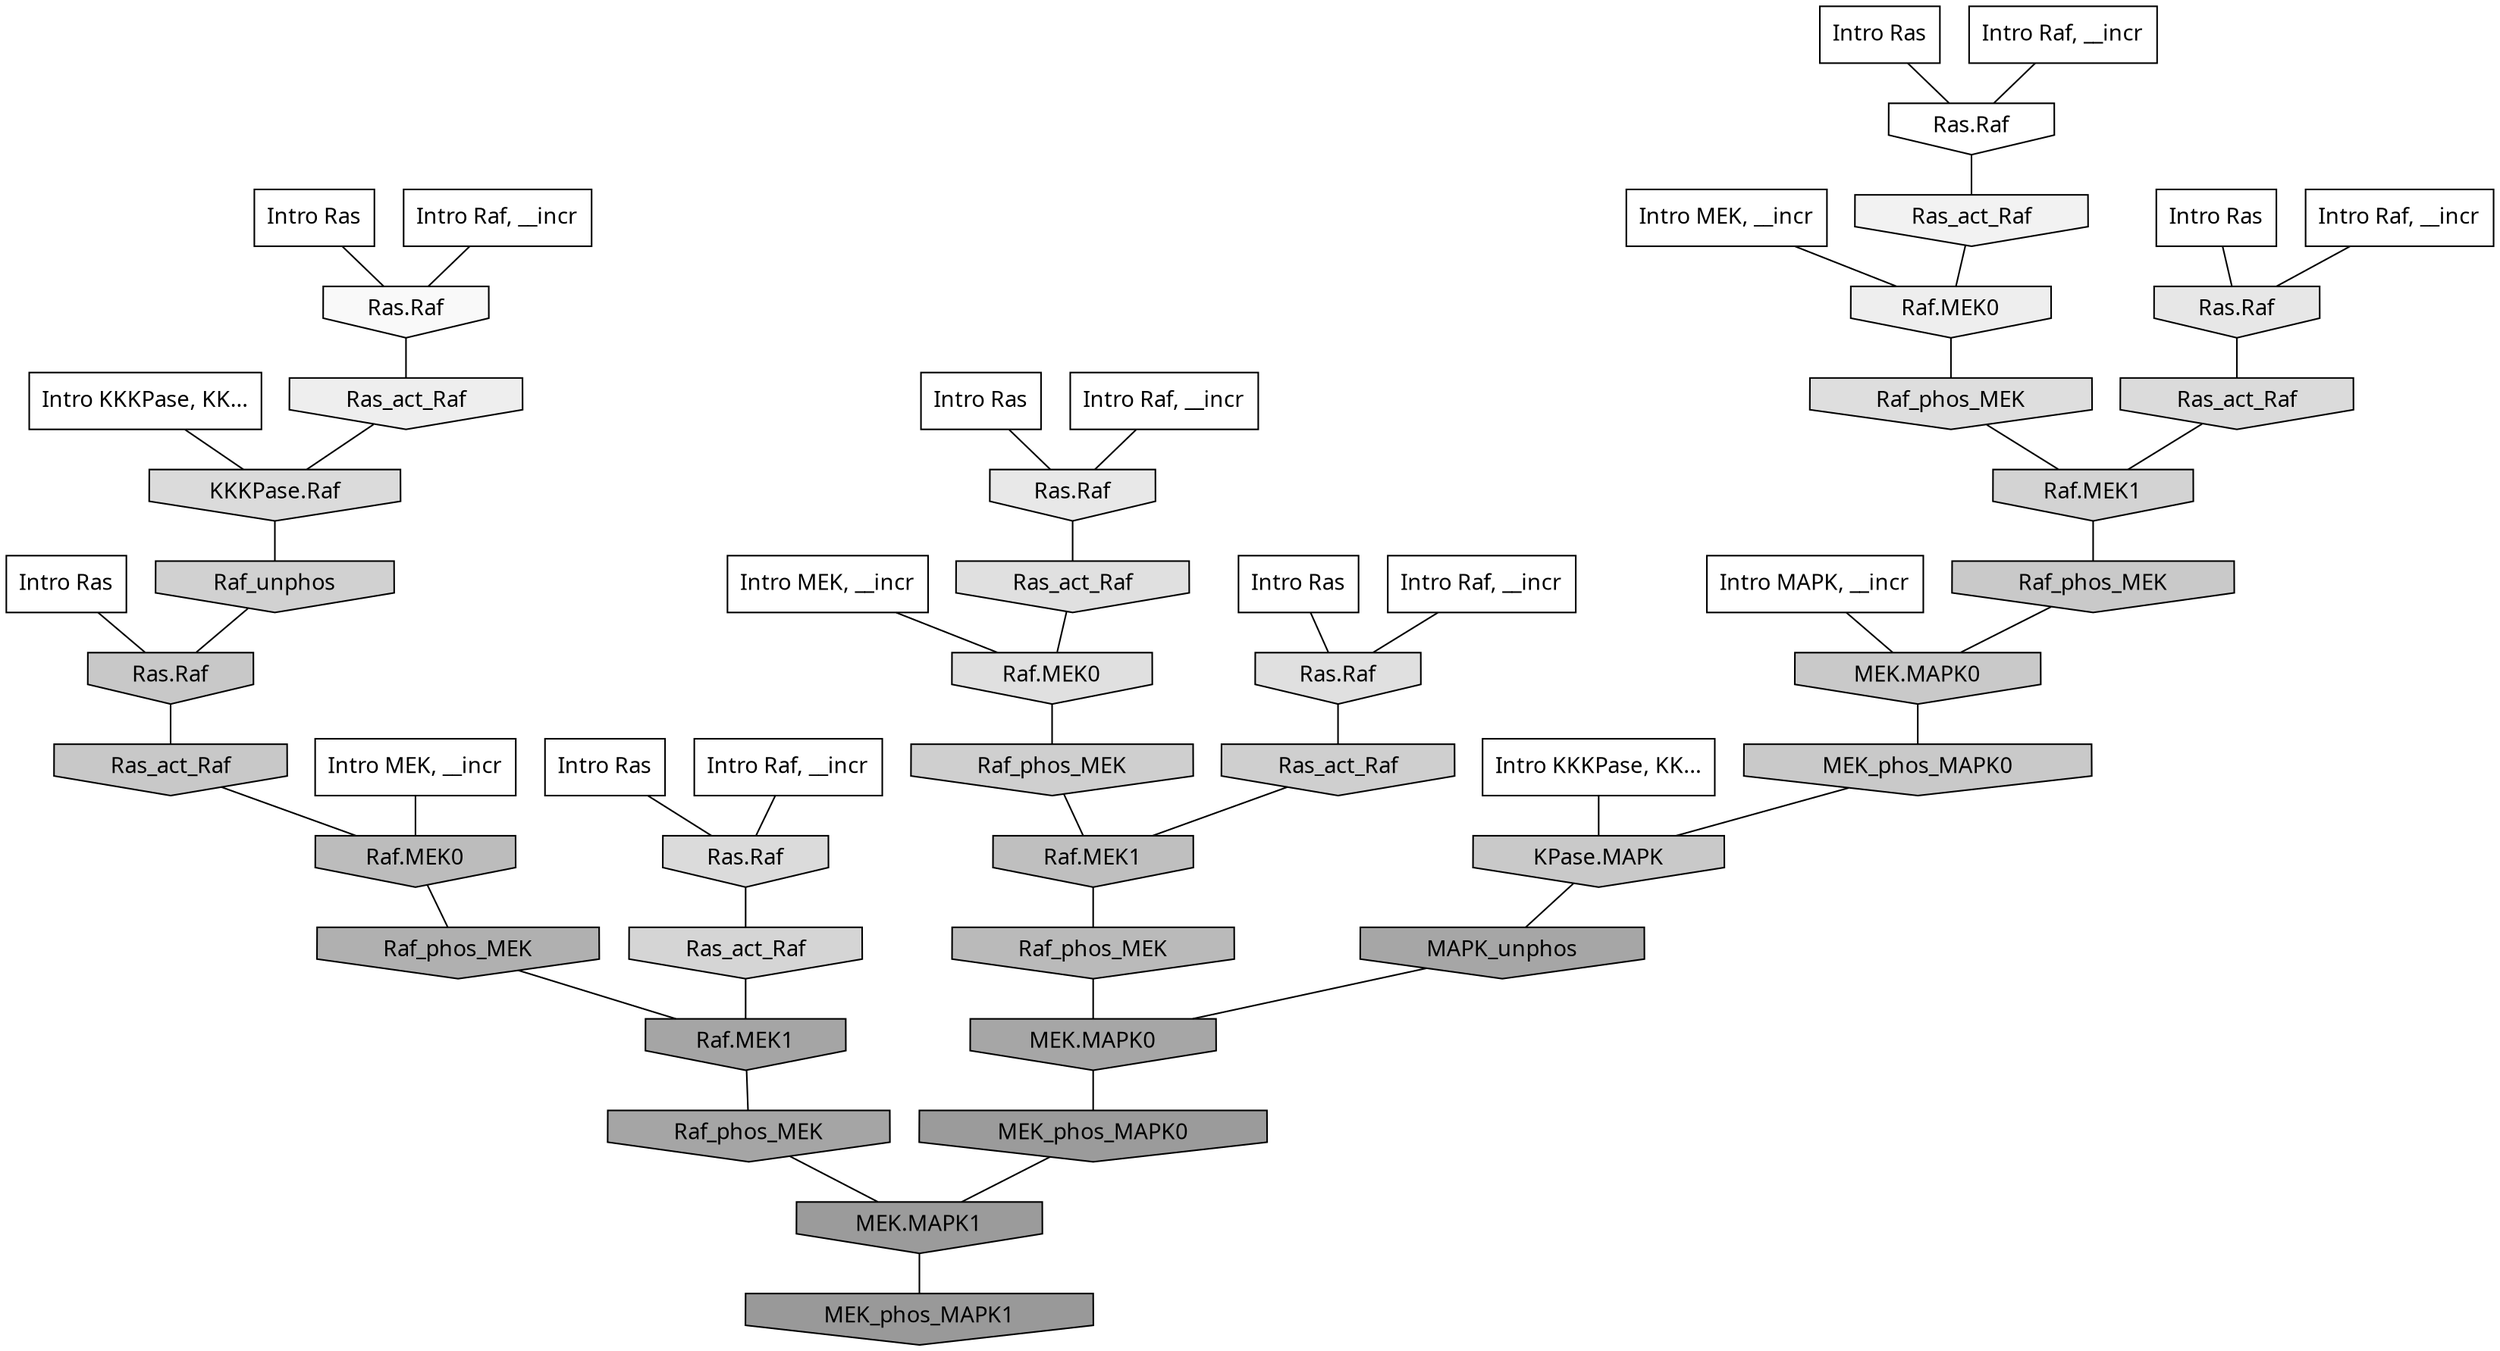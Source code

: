 digraph G{
  rankdir="TB";
  ranksep=0.30;
  node [fontname="CMU Serif"];
  edge [fontname="CMU Serif"];
  
  17 [label="Intro Ras", shape=rectangle, style=filled, fillcolor="0.000 0.000 1.000"]
  
  24 [label="Intro Ras", shape=rectangle, style=filled, fillcolor="0.000 0.000 1.000"]
  
  32 [label="Intro Ras", shape=rectangle, style=filled, fillcolor="0.000 0.000 1.000"]
  
  51 [label="Intro Ras", shape=rectangle, style=filled, fillcolor="0.000 0.000 1.000"]
  
  79 [label="Intro Ras", shape=rectangle, style=filled, fillcolor="0.000 0.000 1.000"]
  
  85 [label="Intro Ras", shape=rectangle, style=filled, fillcolor="0.000 0.000 1.000"]
  
  87 [label="Intro Ras", shape=rectangle, style=filled, fillcolor="0.000 0.000 1.000"]
  
  505 [label="Intro Raf, __incr", shape=rectangle, style=filled, fillcolor="0.000 0.000 1.000"]
  
  586 [label="Intro Raf, __incr", shape=rectangle, style=filled, fillcolor="0.000 0.000 1.000"]
  
  684 [label="Intro Raf, __incr", shape=rectangle, style=filled, fillcolor="0.000 0.000 1.000"]
  
  748 [label="Intro Raf, __incr", shape=rectangle, style=filled, fillcolor="0.000 0.000 1.000"]
  
  853 [label="Intro Raf, __incr", shape=rectangle, style=filled, fillcolor="0.000 0.000 1.000"]
  
  1094 [label="Intro Raf, __incr", shape=rectangle, style=filled, fillcolor="0.000 0.000 1.000"]
  
  1147 [label="Intro MEK, __incr", shape=rectangle, style=filled, fillcolor="0.000 0.000 1.000"]
  
  1255 [label="Intro MEK, __incr", shape=rectangle, style=filled, fillcolor="0.000 0.000 1.000"]
  
  1713 [label="Intro MEK, __incr", shape=rectangle, style=filled, fillcolor="0.000 0.000 1.000"]
  
  2628 [label="Intro MAPK, __incr", shape=rectangle, style=filled, fillcolor="0.000 0.000 1.000"]
  
  3131 [label="Intro KKKPase, KK...", shape=rectangle, style=filled, fillcolor="0.000 0.000 1.000"]
  
  3153 [label="Intro KKKPase, KK...", shape=rectangle, style=filled, fillcolor="0.000 0.000 1.000"]
  
  3296 [label="Ras.Raf", shape=invhouse, style=filled, fillcolor="0.000 0.000 1.000"]
  
  3521 [label="Ras.Raf", shape=invhouse, style=filled, fillcolor="0.000 0.000 0.973"]
  
  3826 [label="Ras_act_Raf", shape=invhouse, style=filled, fillcolor="0.000 0.000 0.949"]
  
  4140 [label="Ras_act_Raf", shape=invhouse, style=filled, fillcolor="0.000 0.000 0.933"]
  
  4147 [label="Raf.MEK0", shape=invhouse, style=filled, fillcolor="0.000 0.000 0.933"]
  
  4612 [label="Ras.Raf", shape=invhouse, style=filled, fillcolor="0.000 0.000 0.907"]
  
  4655 [label="Ras.Raf", shape=invhouse, style=filled, fillcolor="0.000 0.000 0.905"]
  
  5218 [label="Ras_act_Raf", shape=invhouse, style=filled, fillcolor="0.000 0.000 0.878"]
  
  5221 [label="Raf.MEK0", shape=invhouse, style=filled, fillcolor="0.000 0.000 0.878"]
  
  5234 [label="Ras.Raf", shape=invhouse, style=filled, fillcolor="0.000 0.000 0.878"]
  
  5441 [label="Raf_phos_MEK", shape=invhouse, style=filled, fillcolor="0.000 0.000 0.869"]
  
  5629 [label="KKKPase.Raf", shape=invhouse, style=filled, fillcolor="0.000 0.000 0.859"]
  
  5640 [label="Ras_act_Raf", shape=invhouse, style=filled, fillcolor="0.000 0.000 0.859"]
  
  5657 [label="Ras.Raf", shape=invhouse, style=filled, fillcolor="0.000 0.000 0.859"]
  
  6229 [label="Ras_act_Raf", shape=invhouse, style=filled, fillcolor="0.000 0.000 0.835"]
  
  6440 [label="Raf.MEK1", shape=invhouse, style=filled, fillcolor="0.000 0.000 0.828"]
  
  6684 [label="Raf_unphos", shape=invhouse, style=filled, fillcolor="0.000 0.000 0.820"]
  
  7021 [label="Raf_phos_MEK", shape=invhouse, style=filled, fillcolor="0.000 0.000 0.810"]
  
  7056 [label="Ras_act_Raf", shape=invhouse, style=filled, fillcolor="0.000 0.000 0.809"]
  
  7879 [label="Raf_phos_MEK", shape=invhouse, style=filled, fillcolor="0.000 0.000 0.789"]
  
  7910 [label="MEK.MAPK0", shape=invhouse, style=filled, fillcolor="0.000 0.000 0.788"]
  
  7977 [label="MEK_phos_MAPK0", shape=invhouse, style=filled, fillcolor="0.000 0.000 0.786"]
  
  7980 [label="KPase.MAPK", shape=invhouse, style=filled, fillcolor="0.000 0.000 0.786"]
  
  8051 [label="Ras.Raf", shape=invhouse, style=filled, fillcolor="0.000 0.000 0.785"]
  
  8083 [label="Ras_act_Raf", shape=invhouse, style=filled, fillcolor="0.000 0.000 0.784"]
  
  9867 [label="Raf.MEK1", shape=invhouse, style=filled, fillcolor="0.000 0.000 0.747"]
  
  10502 [label="Raf.MEK0", shape=invhouse, style=filled, fillcolor="0.000 0.000 0.736"]
  
  10944 [label="Raf_phos_MEK", shape=invhouse, style=filled, fillcolor="0.000 0.000 0.728"]
  
  13978 [label="Raf_phos_MEK", shape=invhouse, style=filled, fillcolor="0.000 0.000 0.688"]
  
  16714 [label="MAPK_unphos", shape=invhouse, style=filled, fillcolor="0.000 0.000 0.649"]
  
  16716 [label="MEK.MAPK0", shape=invhouse, style=filled, fillcolor="0.000 0.000 0.649"]
  
  16789 [label="Raf.MEK1", shape=invhouse, style=filled, fillcolor="0.000 0.000 0.648"]
  
  16920 [label="Raf_phos_MEK", shape=invhouse, style=filled, fillcolor="0.000 0.000 0.645"]
  
  18193 [label="MEK_phos_MAPK0", shape=invhouse, style=filled, fillcolor="0.000 0.000 0.609"]
  
  18194 [label="MEK.MAPK1", shape=invhouse, style=filled, fillcolor="0.000 0.000 0.609"]
  
  18476 [label="MEK_phos_MAPK1", shape=invhouse, style=filled, fillcolor="0.000 0.000 0.600"]
  
  
  18194 -> 18476 [dir=none, color="0.000 0.000 0.000"] 
  18193 -> 18194 [dir=none, color="0.000 0.000 0.000"] 
  16920 -> 18194 [dir=none, color="0.000 0.000 0.000"] 
  16789 -> 16920 [dir=none, color="0.000 0.000 0.000"] 
  16716 -> 18193 [dir=none, color="0.000 0.000 0.000"] 
  16714 -> 16716 [dir=none, color="0.000 0.000 0.000"] 
  13978 -> 16789 [dir=none, color="0.000 0.000 0.000"] 
  10944 -> 16716 [dir=none, color="0.000 0.000 0.000"] 
  10502 -> 13978 [dir=none, color="0.000 0.000 0.000"] 
  9867 -> 10944 [dir=none, color="0.000 0.000 0.000"] 
  8083 -> 10502 [dir=none, color="0.000 0.000 0.000"] 
  8051 -> 8083 [dir=none, color="0.000 0.000 0.000"] 
  7980 -> 16714 [dir=none, color="0.000 0.000 0.000"] 
  7977 -> 7980 [dir=none, color="0.000 0.000 0.000"] 
  7910 -> 7977 [dir=none, color="0.000 0.000 0.000"] 
  7879 -> 7910 [dir=none, color="0.000 0.000 0.000"] 
  7056 -> 9867 [dir=none, color="0.000 0.000 0.000"] 
  7021 -> 9867 [dir=none, color="0.000 0.000 0.000"] 
  6684 -> 8051 [dir=none, color="0.000 0.000 0.000"] 
  6440 -> 7879 [dir=none, color="0.000 0.000 0.000"] 
  6229 -> 16789 [dir=none, color="0.000 0.000 0.000"] 
  5657 -> 6229 [dir=none, color="0.000 0.000 0.000"] 
  5640 -> 6440 [dir=none, color="0.000 0.000 0.000"] 
  5629 -> 6684 [dir=none, color="0.000 0.000 0.000"] 
  5441 -> 6440 [dir=none, color="0.000 0.000 0.000"] 
  5234 -> 7056 [dir=none, color="0.000 0.000 0.000"] 
  5221 -> 7021 [dir=none, color="0.000 0.000 0.000"] 
  5218 -> 5221 [dir=none, color="0.000 0.000 0.000"] 
  4655 -> 5640 [dir=none, color="0.000 0.000 0.000"] 
  4612 -> 5218 [dir=none, color="0.000 0.000 0.000"] 
  4147 -> 5441 [dir=none, color="0.000 0.000 0.000"] 
  4140 -> 5629 [dir=none, color="0.000 0.000 0.000"] 
  3826 -> 4147 [dir=none, color="0.000 0.000 0.000"] 
  3521 -> 4140 [dir=none, color="0.000 0.000 0.000"] 
  3296 -> 3826 [dir=none, color="0.000 0.000 0.000"] 
  3153 -> 7980 [dir=none, color="0.000 0.000 0.000"] 
  3131 -> 5629 [dir=none, color="0.000 0.000 0.000"] 
  2628 -> 7910 [dir=none, color="0.000 0.000 0.000"] 
  1713 -> 5221 [dir=none, color="0.000 0.000 0.000"] 
  1255 -> 4147 [dir=none, color="0.000 0.000 0.000"] 
  1147 -> 10502 [dir=none, color="0.000 0.000 0.000"] 
  1094 -> 5234 [dir=none, color="0.000 0.000 0.000"] 
  853 -> 3521 [dir=none, color="0.000 0.000 0.000"] 
  748 -> 4655 [dir=none, color="0.000 0.000 0.000"] 
  684 -> 4612 [dir=none, color="0.000 0.000 0.000"] 
  586 -> 5657 [dir=none, color="0.000 0.000 0.000"] 
  505 -> 3296 [dir=none, color="0.000 0.000 0.000"] 
  87 -> 5657 [dir=none, color="0.000 0.000 0.000"] 
  85 -> 5234 [dir=none, color="0.000 0.000 0.000"] 
  79 -> 3296 [dir=none, color="0.000 0.000 0.000"] 
  51 -> 4655 [dir=none, color="0.000 0.000 0.000"] 
  32 -> 3521 [dir=none, color="0.000 0.000 0.000"] 
  24 -> 4612 [dir=none, color="0.000 0.000 0.000"] 
  17 -> 8051 [dir=none, color="0.000 0.000 0.000"] 
  
  }
